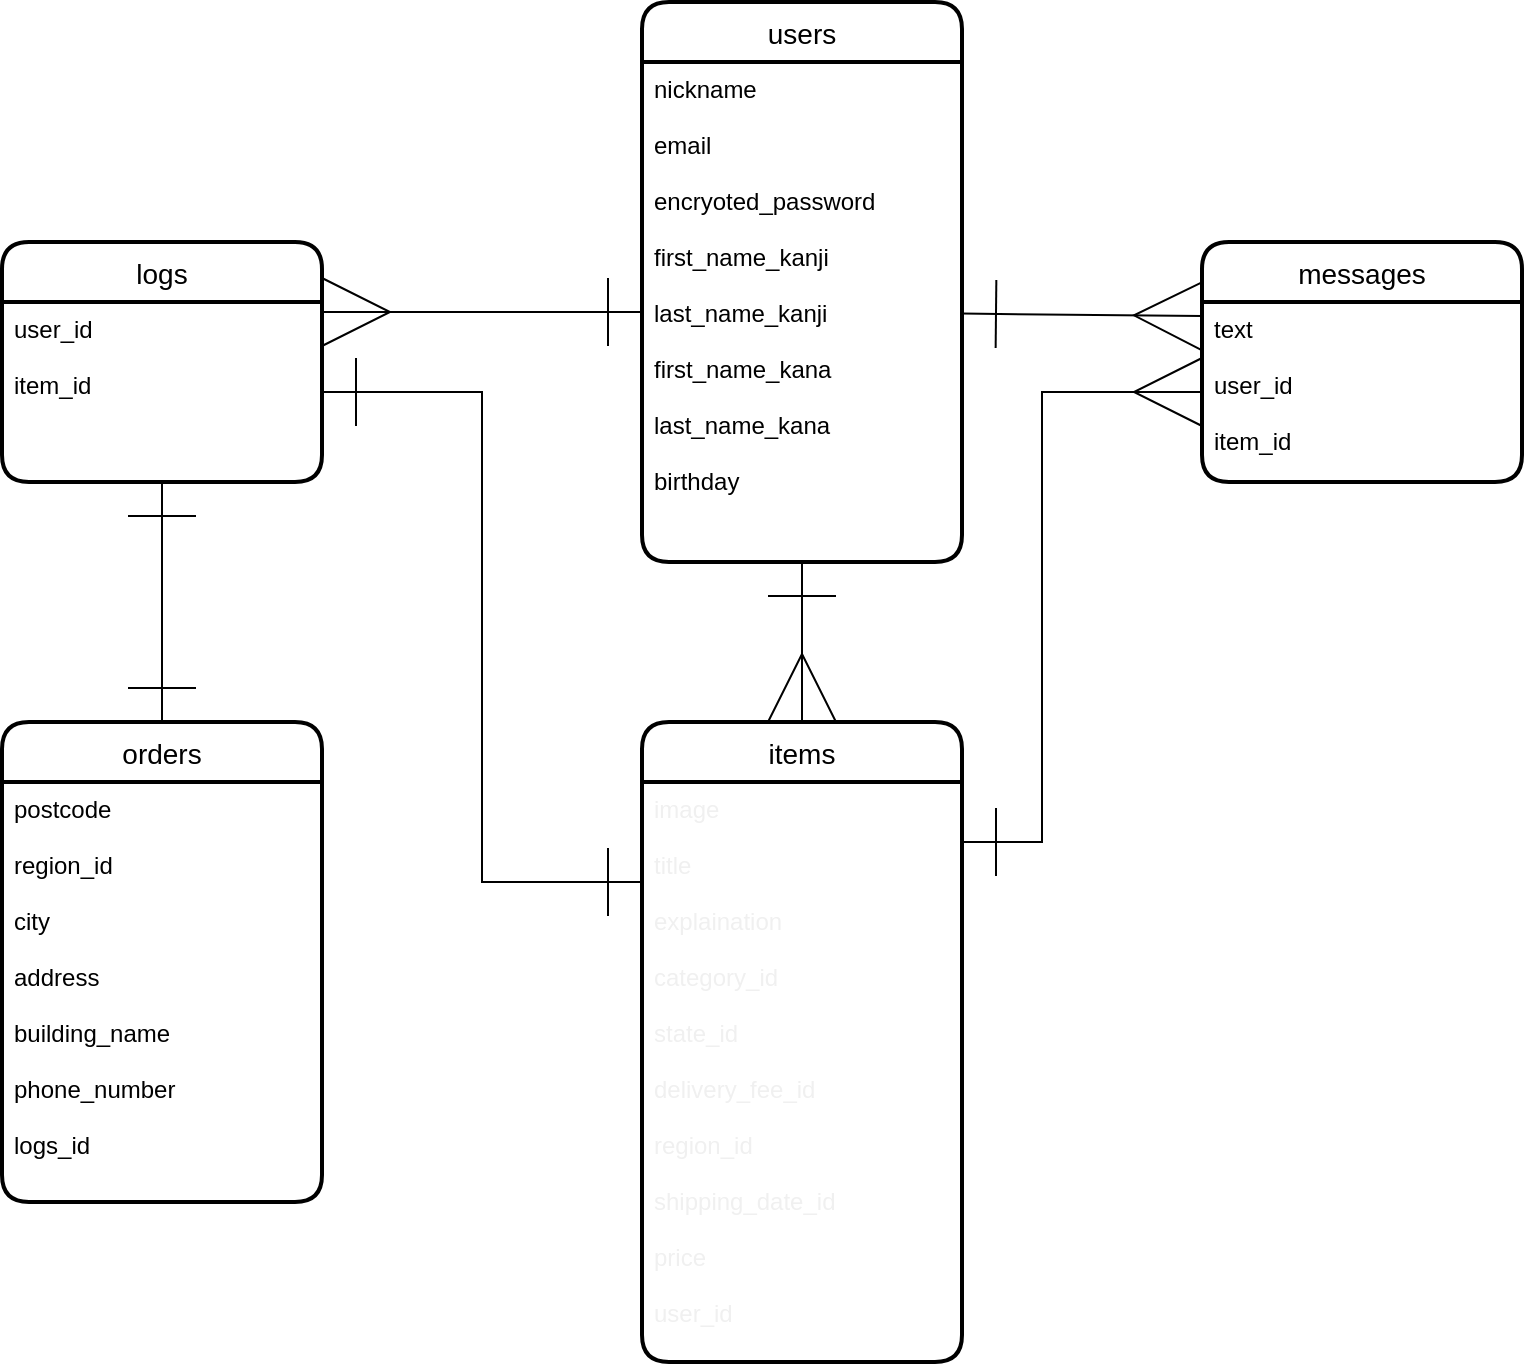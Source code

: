 <mxfile>
    <diagram id="diLYwRHGM3UMZzyWpfP8" name="ページ1">
        <mxGraphModel dx="1683" dy="724" grid="1" gridSize="10" guides="1" tooltips="1" connect="1" arrows="1" fold="1" page="1" pageScale="1" pageWidth="827" pageHeight="1169" math="0" shadow="0">
            <root>
                <mxCell id="0"/>
                <mxCell id="1" parent="0"/>
                <mxCell id="41" value="orders" style="swimlane;childLayout=stackLayout;horizontal=1;startSize=30;horizontalStack=0;rounded=1;fontSize=14;fontStyle=0;strokeWidth=2;resizeParent=0;resizeLast=1;shadow=0;dashed=0;align=center;" parent="1" vertex="1">
                    <mxGeometry y="400" width="160" height="240" as="geometry"/>
                </mxCell>
                <mxCell id="42" value="postcode&#10;&#10;region_id&#10;&#10;city&#10;&#10;address&#10;&#10;building_name&#10;&#10;phone_number&#10;&#10;logs_id&#10;&#10;&#10;&#10;&#10;&#10;&#10;&#10;&#10;" style="align=left;strokeColor=none;fillColor=none;spacingLeft=4;fontSize=12;verticalAlign=top;resizable=0;rotatable=0;part=1;" parent="41" vertex="1">
                    <mxGeometry y="30" width="160" height="210" as="geometry"/>
                </mxCell>
                <mxCell id="43" value="users" style="swimlane;childLayout=stackLayout;horizontal=1;startSize=30;horizontalStack=0;rounded=1;fontSize=14;fontStyle=0;strokeWidth=2;resizeParent=0;resizeLast=1;shadow=0;dashed=0;align=center;" parent="1" vertex="1">
                    <mxGeometry x="320" y="40" width="160" height="280" as="geometry"/>
                </mxCell>
                <mxCell id="44" value="nickname&#10;&#10;email&#10;&#10;encryoted_password&#10;&#10;first_name_kanji&#10;&#10;last_name_kanji&#10;&#10;first_name_kana&#10;&#10;last_name_kana&#10;&#10;birthday&#10;" style="align=left;strokeColor=none;fillColor=none;spacingLeft=4;fontSize=12;verticalAlign=top;resizable=0;rotatable=0;part=1;" parent="43" vertex="1">
                    <mxGeometry y="30" width="160" height="250" as="geometry"/>
                </mxCell>
                <mxCell id="45" value="items" style="swimlane;childLayout=stackLayout;horizontal=1;startSize=30;horizontalStack=0;rounded=1;fontSize=14;fontStyle=0;strokeWidth=2;resizeParent=0;resizeLast=1;shadow=0;dashed=0;align=center;" parent="1" vertex="1">
                    <mxGeometry x="320" y="400" width="160" height="320" as="geometry"/>
                </mxCell>
                <mxCell id="46" value="image&#10;&#10;title&#10;&#10;explaination&#10;&#10;category_id&#10;&#10;state_id&#10;&#10;delivery_fee_id&#10;&#10;region_id&#10;&#10;shipping_date_id&#10;&#10;price&#10;&#10;user_id" style="align=left;strokeColor=none;fillColor=none;spacingLeft=4;fontSize=12;verticalAlign=top;resizable=0;rotatable=0;part=1;fontColor=#F0F0F0;" parent="45" vertex="1">
                    <mxGeometry y="30" width="160" height="290" as="geometry"/>
                </mxCell>
                <mxCell id="59" style="edgeStyle=orthogonalEdgeStyle;rounded=0;orthogonalLoop=1;jettySize=auto;html=1;entryX=0.5;entryY=0;entryDx=0;entryDy=0;startArrow=ERone;startFill=0;endArrow=ERone;endFill=0;endSize=32;startSize=32;" edge="1" parent="1" source="50" target="41">
                    <mxGeometry relative="1" as="geometry"/>
                </mxCell>
                <mxCell id="50" value="logs" style="swimlane;childLayout=stackLayout;horizontal=1;startSize=30;horizontalStack=0;rounded=1;fontSize=14;fontStyle=0;strokeWidth=2;resizeParent=0;resizeLast=1;shadow=0;dashed=0;align=center;" parent="1" vertex="1">
                    <mxGeometry y="160" width="160" height="120" as="geometry"/>
                </mxCell>
                <mxCell id="51" value="user_id&#10;&#10;item_id" style="align=left;strokeColor=none;fillColor=none;spacingLeft=4;fontSize=12;verticalAlign=top;resizable=0;rotatable=0;part=1;" parent="50" vertex="1">
                    <mxGeometry y="30" width="160" height="90" as="geometry"/>
                </mxCell>
                <mxCell id="52" style="edgeStyle=orthogonalEdgeStyle;rounded=0;orthogonalLoop=1;jettySize=auto;html=1;startArrow=ERone;startFill=0;endArrow=ERmany;endFill=0;endSize=32;startSize=32;" parent="1" source="44" edge="1">
                    <mxGeometry relative="1" as="geometry">
                        <mxPoint x="410" y="195" as="targetPoint"/>
                        <Array as="points">
                            <mxPoint x="410" y="195"/>
                        </Array>
                    </mxGeometry>
                </mxCell>
                <mxCell id="56" value="messages" style="swimlane;childLayout=stackLayout;horizontal=1;startSize=30;horizontalStack=0;rounded=1;fontSize=14;fontStyle=0;strokeWidth=2;resizeParent=0;resizeLast=1;shadow=0;dashed=0;align=center;" vertex="1" parent="1">
                    <mxGeometry x="600" y="160" width="160" height="120" as="geometry"/>
                </mxCell>
                <mxCell id="57" value="text&#10;&#10;user_id&#10;&#10;item_id" style="align=left;strokeColor=none;fillColor=none;spacingLeft=4;fontSize=12;verticalAlign=top;resizable=0;rotatable=0;part=1;" vertex="1" parent="56">
                    <mxGeometry y="30" width="160" height="90" as="geometry"/>
                </mxCell>
                <mxCell id="61" style="edgeStyle=orthogonalEdgeStyle;rounded=0;orthogonalLoop=1;jettySize=auto;html=1;entryX=0;entryY=0.25;entryDx=0;entryDy=0;startArrow=ERone;startFill=0;endArrow=ERone;endFill=0;startSize=32;endSize=32;" edge="1" parent="1" source="51" target="45">
                    <mxGeometry relative="1" as="geometry"/>
                </mxCell>
                <mxCell id="64" style="edgeStyle=none;rounded=0;orthogonalLoop=1;jettySize=auto;html=1;exitX=0;exitY=0.5;exitDx=0;exitDy=0;startArrow=ERone;startFill=0;endArrow=ERmany;endFill=0;startSize=32;endSize=32;" edge="1" parent="1" source="44">
                    <mxGeometry relative="1" as="geometry">
                        <mxPoint x="160" y="195" as="targetPoint"/>
                    </mxGeometry>
                </mxCell>
                <mxCell id="66" style="edgeStyle=none;rounded=0;orthogonalLoop=1;jettySize=auto;html=1;entryX=0;entryY=0.078;entryDx=0;entryDy=0;entryPerimeter=0;startArrow=ERone;startFill=0;endArrow=ERmany;endFill=0;startSize=32;endSize=32;" edge="1" parent="1" source="44" target="57">
                    <mxGeometry relative="1" as="geometry"/>
                </mxCell>
                <mxCell id="68" style="edgeStyle=none;rounded=0;orthogonalLoop=1;jettySize=auto;html=1;entryX=0;entryY=0.5;entryDx=0;entryDy=0;startArrow=ERone;startFill=0;endArrow=ERmany;endFill=0;startSize=32;endSize=32;" edge="1" parent="1" target="57">
                    <mxGeometry relative="1" as="geometry">
                        <mxPoint x="480" y="460" as="sourcePoint"/>
                        <Array as="points">
                            <mxPoint x="520" y="460"/>
                            <mxPoint x="520" y="235"/>
                        </Array>
                    </mxGeometry>
                </mxCell>
                <mxCell id="69" style="edgeStyle=none;rounded=0;orthogonalLoop=1;jettySize=auto;html=1;exitX=0.5;exitY=1;exitDx=0;exitDy=0;entryX=0.5;entryY=0;entryDx=0;entryDy=0;startArrow=ERone;startFill=0;endArrow=ERmany;endFill=0;startSize=32;endSize=32;" edge="1" parent="1" source="44" target="45">
                    <mxGeometry relative="1" as="geometry"/>
                </mxCell>
            </root>
        </mxGraphModel>
    </diagram>
</mxfile>